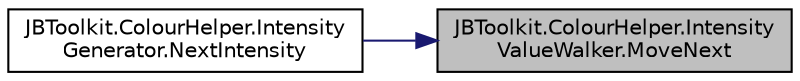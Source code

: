 digraph "JBToolkit.ColourHelper.IntensityValueWalker.MoveNext"
{
 // LATEX_PDF_SIZE
  edge [fontname="Helvetica",fontsize="10",labelfontname="Helvetica",labelfontsize="10"];
  node [fontname="Helvetica",fontsize="10",shape=record];
  rankdir="RL";
  Node1 [label="JBToolkit.ColourHelper.Intensity\lValueWalker.MoveNext",height=0.2,width=0.4,color="black", fillcolor="grey75", style="filled", fontcolor="black",tooltip=" "];
  Node1 -> Node2 [dir="back",color="midnightblue",fontsize="10",style="solid",fontname="Helvetica"];
  Node2 [label="JBToolkit.ColourHelper.Intensity\lGenerator.NextIntensity",height=0.2,width=0.4,color="black", fillcolor="white", style="filled",URL="$d6/d53/class_j_b_toolkit_1_1_colour_helper_1_1_intensity_generator.html#ada6d528a2827e9e1ed71cac44fa7bdab",tooltip=" "];
}
